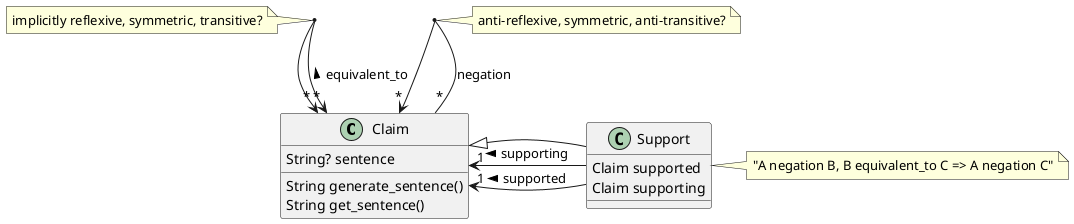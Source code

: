 @startuml

class Claim {
  String? sentence
  ' String negation_sentence  (must be != sentence)
  String generate_sentence()
  String get_sentence()
}

Claim "*" <-> "*" Claim : > equivalent_to
note  "implicitly reflexive, symmetric, transitive?" as N2
(Claim, Claim) . N2

'(Claim, Claim) . ClaimEquivalence
'ClaimEquivalenceClass o-> "*" Claim

'ClaimEquivalence "*" -> "*" ClaimEquivalence : > negation

Claim "*" -> "*" Claim : > negation
note  "anti-reflexive, symmetric, anti-transitive?" as N1
(Claim, Claim) .. N1

'Claim o-> Claim : > supports

class Support {
  Claim supported
  Claim supporting
}
note right: "A negation B, B equivalent_to C => A negation C"

Claim "1" <- Support: < supported 
Claim "1" <- Support: < supporting

Claim <|-- Support


@enduml

